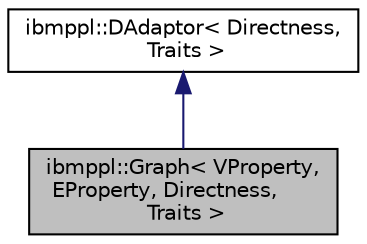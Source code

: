 digraph "ibmppl::Graph&lt; VProperty, EProperty, Directness, Traits &gt;"
{
  edge [fontname="Helvetica",fontsize="10",labelfontname="Helvetica",labelfontsize="10"];
  node [fontname="Helvetica",fontsize="10",shape=record];
  Node1 [label="ibmppl::Graph\< VProperty,\l EProperty, Directness,\l Traits \>",height=0.2,width=0.4,color="black", fillcolor="grey75", style="filled" fontcolor="black"];
  Node2 -> Node1 [dir="back",color="midnightblue",fontsize="10",style="solid",fontname="Helvetica"];
  Node2 [label="ibmppl::DAdaptor\< Directness,\l Traits \>",height=0.2,width=0.4,color="black", fillcolor="white", style="filled",URL="$classibmppl_1_1DAdaptor.html",tooltip="Generic adaptor class; It is specialized for each individual type of graph; DIRECTED, UNDIRECTED, PRED_DIRECTED;. "];
}
